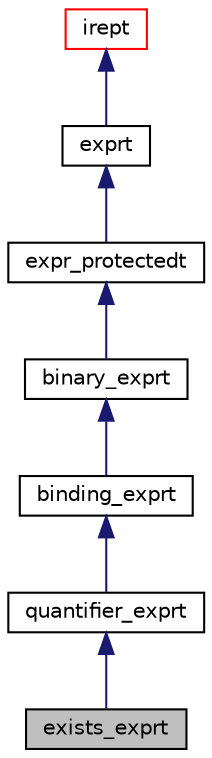 digraph "exists_exprt"
{
 // LATEX_PDF_SIZE
  bgcolor="transparent";
  edge [fontname="Helvetica",fontsize="10",labelfontname="Helvetica",labelfontsize="10"];
  node [fontname="Helvetica",fontsize="10",shape=record];
  Node1 [label="exists_exprt",height=0.2,width=0.4,color="black", fillcolor="grey75", style="filled", fontcolor="black",tooltip="An exists expression."];
  Node2 -> Node1 [dir="back",color="midnightblue",fontsize="10",style="solid",fontname="Helvetica"];
  Node2 [label="quantifier_exprt",height=0.2,width=0.4,color="black",URL="$classquantifier__exprt.html",tooltip="A base class for quantifier expressions."];
  Node3 -> Node2 [dir="back",color="midnightblue",fontsize="10",style="solid",fontname="Helvetica"];
  Node3 [label="binding_exprt",height=0.2,width=0.4,color="black",URL="$classbinding__exprt.html",tooltip="A base class for variable bindings (quantifiers, let, lambda)"];
  Node4 -> Node3 [dir="back",color="midnightblue",fontsize="10",style="solid",fontname="Helvetica"];
  Node4 [label="binary_exprt",height=0.2,width=0.4,color="black",URL="$classbinary__exprt.html",tooltip="A base class for binary expressions."];
  Node5 -> Node4 [dir="back",color="midnightblue",fontsize="10",style="solid",fontname="Helvetica"];
  Node5 [label="expr_protectedt",height=0.2,width=0.4,color="black",URL="$classexpr__protectedt.html",tooltip="Base class for all expressions."];
  Node6 -> Node5 [dir="back",color="midnightblue",fontsize="10",style="solid",fontname="Helvetica"];
  Node6 [label="exprt",height=0.2,width=0.4,color="black",URL="$classexprt.html",tooltip="Base class for all expressions."];
  Node7 -> Node6 [dir="back",color="midnightblue",fontsize="10",style="solid",fontname="Helvetica"];
  Node7 [label="irept",height=0.2,width=0.4,color="red",URL="$classirept.html",tooltip="There are a large number of kinds of tree structured or tree-like data in CPROVER."];
}
